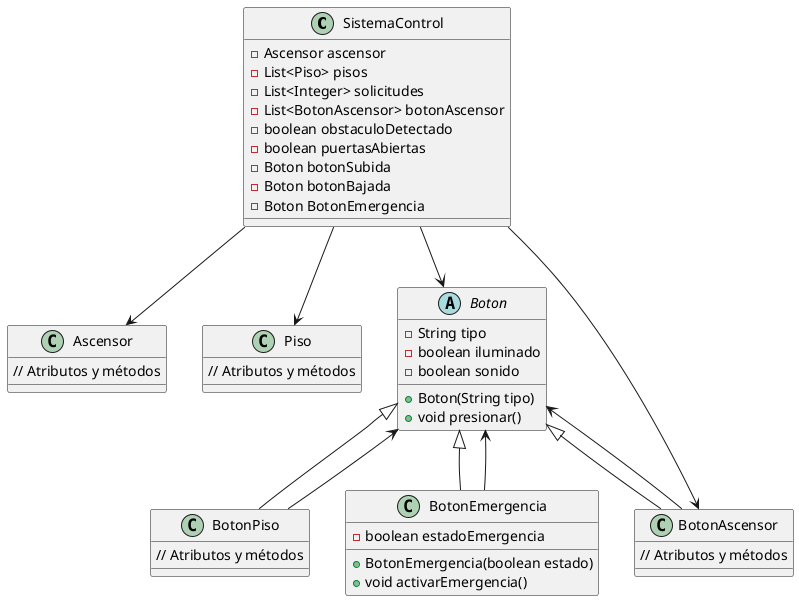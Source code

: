 @startuml

class SistemaControl {
    - Ascensor ascensor
    - List<Piso> pisos
    - List<Integer> solicitudes
    - List<BotonAscensor> botonAscensor
    - boolean obstaculoDetectado
    - boolean puertasAbiertas
    - Boton botonSubida
    - Boton botonBajada
    - Boton BotonEmergencia
}

class Ascensor {
    // Atributos y métodos
}

class Piso {
    // Atributos y métodos
}

abstract class Boton {
    - String tipo
    - boolean iluminado
    - boolean sonido
    + Boton(String tipo)
    + void presionar()
}

class BotonPiso extends Boton {
    // Atributos y métodos
}

class BotonEmergencia extends Boton {
    - boolean estadoEmergencia
    + BotonEmergencia(boolean estado)
    + void activarEmergencia()
}

class BotonAscensor extends Boton {
    // Atributos y métodos
}

SistemaControl --> Ascensor
SistemaControl --> Piso
SistemaControl --> BotonAscensor
SistemaControl --> Boton
BotonPiso --> Boton
BotonEmergencia --> Boton
BotonAscensor --> Boton

@enduml